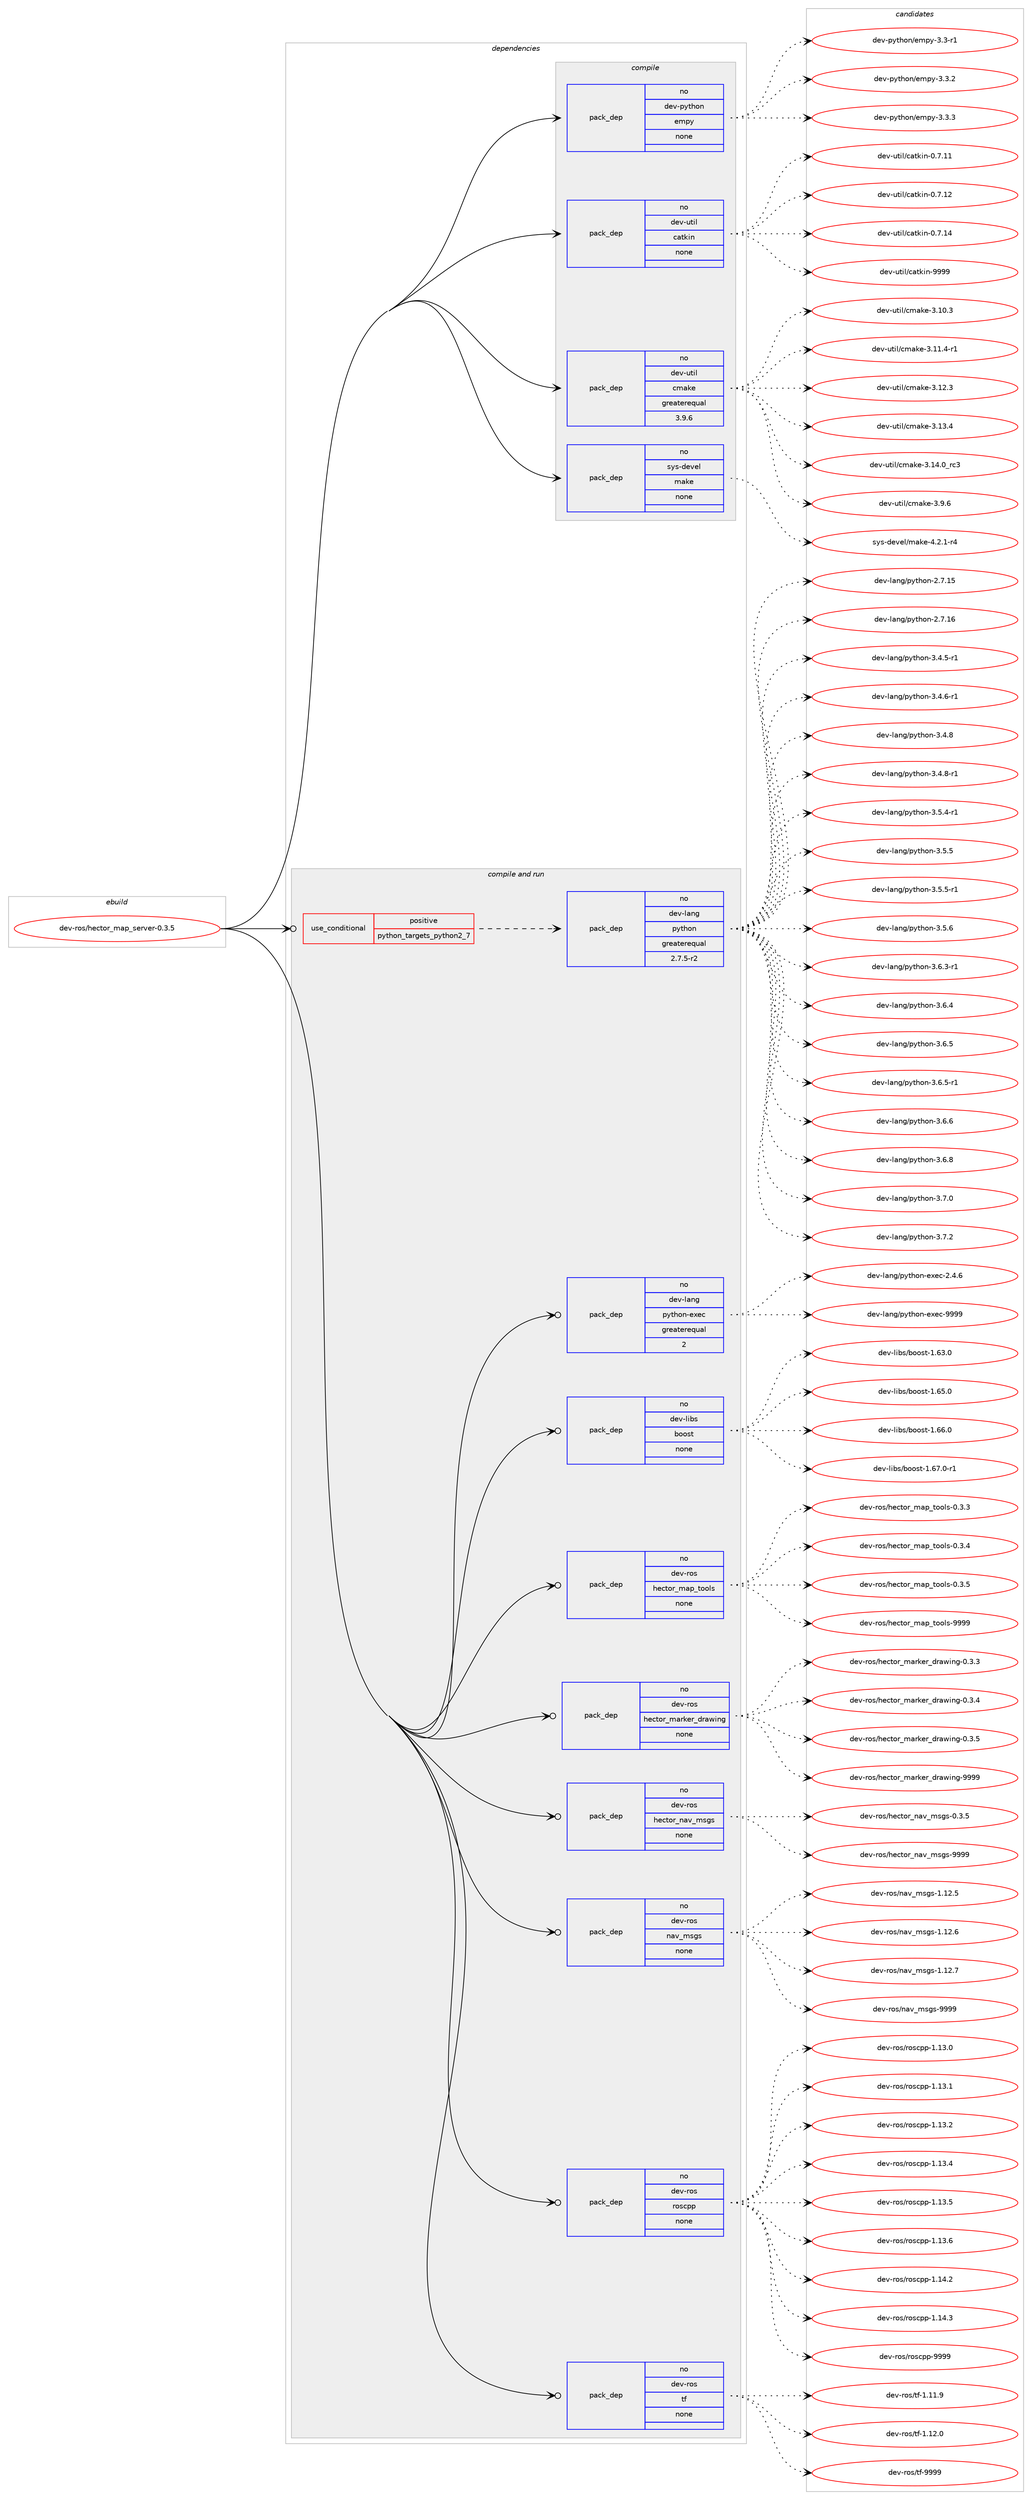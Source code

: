 digraph prolog {

# *************
# Graph options
# *************

newrank=true;
concentrate=true;
compound=true;
graph [rankdir=LR,fontname=Helvetica,fontsize=10,ranksep=1.5];#, ranksep=2.5, nodesep=0.2];
edge  [arrowhead=vee];
node  [fontname=Helvetica,fontsize=10];

# **********
# The ebuild
# **********

subgraph cluster_leftcol {
color=gray;
rank=same;
label=<<i>ebuild</i>>;
id [label="dev-ros/hector_map_server-0.3.5", color=red, width=4, href="../dev-ros/hector_map_server-0.3.5.svg"];
}

# ****************
# The dependencies
# ****************

subgraph cluster_midcol {
color=gray;
label=<<i>dependencies</i>>;
subgraph cluster_compile {
fillcolor="#eeeeee";
style=filled;
label=<<i>compile</i>>;
subgraph pack1044984 {
dependency1457007 [label=<<TABLE BORDER="0" CELLBORDER="1" CELLSPACING="0" CELLPADDING="4" WIDTH="220"><TR><TD ROWSPAN="6" CELLPADDING="30">pack_dep</TD></TR><TR><TD WIDTH="110">no</TD></TR><TR><TD>dev-python</TD></TR><TR><TD>empy</TD></TR><TR><TD>none</TD></TR><TR><TD></TD></TR></TABLE>>, shape=none, color=blue];
}
id:e -> dependency1457007:w [weight=20,style="solid",arrowhead="vee"];
subgraph pack1044985 {
dependency1457008 [label=<<TABLE BORDER="0" CELLBORDER="1" CELLSPACING="0" CELLPADDING="4" WIDTH="220"><TR><TD ROWSPAN="6" CELLPADDING="30">pack_dep</TD></TR><TR><TD WIDTH="110">no</TD></TR><TR><TD>dev-util</TD></TR><TR><TD>catkin</TD></TR><TR><TD>none</TD></TR><TR><TD></TD></TR></TABLE>>, shape=none, color=blue];
}
id:e -> dependency1457008:w [weight=20,style="solid",arrowhead="vee"];
subgraph pack1044986 {
dependency1457009 [label=<<TABLE BORDER="0" CELLBORDER="1" CELLSPACING="0" CELLPADDING="4" WIDTH="220"><TR><TD ROWSPAN="6" CELLPADDING="30">pack_dep</TD></TR><TR><TD WIDTH="110">no</TD></TR><TR><TD>dev-util</TD></TR><TR><TD>cmake</TD></TR><TR><TD>greaterequal</TD></TR><TR><TD>3.9.6</TD></TR></TABLE>>, shape=none, color=blue];
}
id:e -> dependency1457009:w [weight=20,style="solid",arrowhead="vee"];
subgraph pack1044987 {
dependency1457010 [label=<<TABLE BORDER="0" CELLBORDER="1" CELLSPACING="0" CELLPADDING="4" WIDTH="220"><TR><TD ROWSPAN="6" CELLPADDING="30">pack_dep</TD></TR><TR><TD WIDTH="110">no</TD></TR><TR><TD>sys-devel</TD></TR><TR><TD>make</TD></TR><TR><TD>none</TD></TR><TR><TD></TD></TR></TABLE>>, shape=none, color=blue];
}
id:e -> dependency1457010:w [weight=20,style="solid",arrowhead="vee"];
}
subgraph cluster_compileandrun {
fillcolor="#eeeeee";
style=filled;
label=<<i>compile and run</i>>;
subgraph cond388633 {
dependency1457011 [label=<<TABLE BORDER="0" CELLBORDER="1" CELLSPACING="0" CELLPADDING="4"><TR><TD ROWSPAN="3" CELLPADDING="10">use_conditional</TD></TR><TR><TD>positive</TD></TR><TR><TD>python_targets_python2_7</TD></TR></TABLE>>, shape=none, color=red];
subgraph pack1044988 {
dependency1457012 [label=<<TABLE BORDER="0" CELLBORDER="1" CELLSPACING="0" CELLPADDING="4" WIDTH="220"><TR><TD ROWSPAN="6" CELLPADDING="30">pack_dep</TD></TR><TR><TD WIDTH="110">no</TD></TR><TR><TD>dev-lang</TD></TR><TR><TD>python</TD></TR><TR><TD>greaterequal</TD></TR><TR><TD>2.7.5-r2</TD></TR></TABLE>>, shape=none, color=blue];
}
dependency1457011:e -> dependency1457012:w [weight=20,style="dashed",arrowhead="vee"];
}
id:e -> dependency1457011:w [weight=20,style="solid",arrowhead="odotvee"];
subgraph pack1044989 {
dependency1457013 [label=<<TABLE BORDER="0" CELLBORDER="1" CELLSPACING="0" CELLPADDING="4" WIDTH="220"><TR><TD ROWSPAN="6" CELLPADDING="30">pack_dep</TD></TR><TR><TD WIDTH="110">no</TD></TR><TR><TD>dev-lang</TD></TR><TR><TD>python-exec</TD></TR><TR><TD>greaterequal</TD></TR><TR><TD>2</TD></TR></TABLE>>, shape=none, color=blue];
}
id:e -> dependency1457013:w [weight=20,style="solid",arrowhead="odotvee"];
subgraph pack1044990 {
dependency1457014 [label=<<TABLE BORDER="0" CELLBORDER="1" CELLSPACING="0" CELLPADDING="4" WIDTH="220"><TR><TD ROWSPAN="6" CELLPADDING="30">pack_dep</TD></TR><TR><TD WIDTH="110">no</TD></TR><TR><TD>dev-libs</TD></TR><TR><TD>boost</TD></TR><TR><TD>none</TD></TR><TR><TD></TD></TR></TABLE>>, shape=none, color=blue];
}
id:e -> dependency1457014:w [weight=20,style="solid",arrowhead="odotvee"];
subgraph pack1044991 {
dependency1457015 [label=<<TABLE BORDER="0" CELLBORDER="1" CELLSPACING="0" CELLPADDING="4" WIDTH="220"><TR><TD ROWSPAN="6" CELLPADDING="30">pack_dep</TD></TR><TR><TD WIDTH="110">no</TD></TR><TR><TD>dev-ros</TD></TR><TR><TD>hector_map_tools</TD></TR><TR><TD>none</TD></TR><TR><TD></TD></TR></TABLE>>, shape=none, color=blue];
}
id:e -> dependency1457015:w [weight=20,style="solid",arrowhead="odotvee"];
subgraph pack1044992 {
dependency1457016 [label=<<TABLE BORDER="0" CELLBORDER="1" CELLSPACING="0" CELLPADDING="4" WIDTH="220"><TR><TD ROWSPAN="6" CELLPADDING="30">pack_dep</TD></TR><TR><TD WIDTH="110">no</TD></TR><TR><TD>dev-ros</TD></TR><TR><TD>hector_marker_drawing</TD></TR><TR><TD>none</TD></TR><TR><TD></TD></TR></TABLE>>, shape=none, color=blue];
}
id:e -> dependency1457016:w [weight=20,style="solid",arrowhead="odotvee"];
subgraph pack1044993 {
dependency1457017 [label=<<TABLE BORDER="0" CELLBORDER="1" CELLSPACING="0" CELLPADDING="4" WIDTH="220"><TR><TD ROWSPAN="6" CELLPADDING="30">pack_dep</TD></TR><TR><TD WIDTH="110">no</TD></TR><TR><TD>dev-ros</TD></TR><TR><TD>hector_nav_msgs</TD></TR><TR><TD>none</TD></TR><TR><TD></TD></TR></TABLE>>, shape=none, color=blue];
}
id:e -> dependency1457017:w [weight=20,style="solid",arrowhead="odotvee"];
subgraph pack1044994 {
dependency1457018 [label=<<TABLE BORDER="0" CELLBORDER="1" CELLSPACING="0" CELLPADDING="4" WIDTH="220"><TR><TD ROWSPAN="6" CELLPADDING="30">pack_dep</TD></TR><TR><TD WIDTH="110">no</TD></TR><TR><TD>dev-ros</TD></TR><TR><TD>nav_msgs</TD></TR><TR><TD>none</TD></TR><TR><TD></TD></TR></TABLE>>, shape=none, color=blue];
}
id:e -> dependency1457018:w [weight=20,style="solid",arrowhead="odotvee"];
subgraph pack1044995 {
dependency1457019 [label=<<TABLE BORDER="0" CELLBORDER="1" CELLSPACING="0" CELLPADDING="4" WIDTH="220"><TR><TD ROWSPAN="6" CELLPADDING="30">pack_dep</TD></TR><TR><TD WIDTH="110">no</TD></TR><TR><TD>dev-ros</TD></TR><TR><TD>roscpp</TD></TR><TR><TD>none</TD></TR><TR><TD></TD></TR></TABLE>>, shape=none, color=blue];
}
id:e -> dependency1457019:w [weight=20,style="solid",arrowhead="odotvee"];
subgraph pack1044996 {
dependency1457020 [label=<<TABLE BORDER="0" CELLBORDER="1" CELLSPACING="0" CELLPADDING="4" WIDTH="220"><TR><TD ROWSPAN="6" CELLPADDING="30">pack_dep</TD></TR><TR><TD WIDTH="110">no</TD></TR><TR><TD>dev-ros</TD></TR><TR><TD>tf</TD></TR><TR><TD>none</TD></TR><TR><TD></TD></TR></TABLE>>, shape=none, color=blue];
}
id:e -> dependency1457020:w [weight=20,style="solid",arrowhead="odotvee"];
}
subgraph cluster_run {
fillcolor="#eeeeee";
style=filled;
label=<<i>run</i>>;
}
}

# **************
# The candidates
# **************

subgraph cluster_choices {
rank=same;
color=gray;
label=<<i>candidates</i>>;

subgraph choice1044984 {
color=black;
nodesep=1;
choice1001011184511212111610411111047101109112121455146514511449 [label="dev-python/empy-3.3-r1", color=red, width=4,href="../dev-python/empy-3.3-r1.svg"];
choice1001011184511212111610411111047101109112121455146514650 [label="dev-python/empy-3.3.2", color=red, width=4,href="../dev-python/empy-3.3.2.svg"];
choice1001011184511212111610411111047101109112121455146514651 [label="dev-python/empy-3.3.3", color=red, width=4,href="../dev-python/empy-3.3.3.svg"];
dependency1457007:e -> choice1001011184511212111610411111047101109112121455146514511449:w [style=dotted,weight="100"];
dependency1457007:e -> choice1001011184511212111610411111047101109112121455146514650:w [style=dotted,weight="100"];
dependency1457007:e -> choice1001011184511212111610411111047101109112121455146514651:w [style=dotted,weight="100"];
}
subgraph choice1044985 {
color=black;
nodesep=1;
choice1001011184511711610510847999711610710511045484655464949 [label="dev-util/catkin-0.7.11", color=red, width=4,href="../dev-util/catkin-0.7.11.svg"];
choice1001011184511711610510847999711610710511045484655464950 [label="dev-util/catkin-0.7.12", color=red, width=4,href="../dev-util/catkin-0.7.12.svg"];
choice1001011184511711610510847999711610710511045484655464952 [label="dev-util/catkin-0.7.14", color=red, width=4,href="../dev-util/catkin-0.7.14.svg"];
choice100101118451171161051084799971161071051104557575757 [label="dev-util/catkin-9999", color=red, width=4,href="../dev-util/catkin-9999.svg"];
dependency1457008:e -> choice1001011184511711610510847999711610710511045484655464949:w [style=dotted,weight="100"];
dependency1457008:e -> choice1001011184511711610510847999711610710511045484655464950:w [style=dotted,weight="100"];
dependency1457008:e -> choice1001011184511711610510847999711610710511045484655464952:w [style=dotted,weight="100"];
dependency1457008:e -> choice100101118451171161051084799971161071051104557575757:w [style=dotted,weight="100"];
}
subgraph choice1044986 {
color=black;
nodesep=1;
choice1001011184511711610510847991099710710145514649484651 [label="dev-util/cmake-3.10.3", color=red, width=4,href="../dev-util/cmake-3.10.3.svg"];
choice10010111845117116105108479910997107101455146494946524511449 [label="dev-util/cmake-3.11.4-r1", color=red, width=4,href="../dev-util/cmake-3.11.4-r1.svg"];
choice1001011184511711610510847991099710710145514649504651 [label="dev-util/cmake-3.12.3", color=red, width=4,href="../dev-util/cmake-3.12.3.svg"];
choice1001011184511711610510847991099710710145514649514652 [label="dev-util/cmake-3.13.4", color=red, width=4,href="../dev-util/cmake-3.13.4.svg"];
choice1001011184511711610510847991099710710145514649524648951149951 [label="dev-util/cmake-3.14.0_rc3", color=red, width=4,href="../dev-util/cmake-3.14.0_rc3.svg"];
choice10010111845117116105108479910997107101455146574654 [label="dev-util/cmake-3.9.6", color=red, width=4,href="../dev-util/cmake-3.9.6.svg"];
dependency1457009:e -> choice1001011184511711610510847991099710710145514649484651:w [style=dotted,weight="100"];
dependency1457009:e -> choice10010111845117116105108479910997107101455146494946524511449:w [style=dotted,weight="100"];
dependency1457009:e -> choice1001011184511711610510847991099710710145514649504651:w [style=dotted,weight="100"];
dependency1457009:e -> choice1001011184511711610510847991099710710145514649514652:w [style=dotted,weight="100"];
dependency1457009:e -> choice1001011184511711610510847991099710710145514649524648951149951:w [style=dotted,weight="100"];
dependency1457009:e -> choice10010111845117116105108479910997107101455146574654:w [style=dotted,weight="100"];
}
subgraph choice1044987 {
color=black;
nodesep=1;
choice1151211154510010111810110847109971071014552465046494511452 [label="sys-devel/make-4.2.1-r4", color=red, width=4,href="../sys-devel/make-4.2.1-r4.svg"];
dependency1457010:e -> choice1151211154510010111810110847109971071014552465046494511452:w [style=dotted,weight="100"];
}
subgraph choice1044988 {
color=black;
nodesep=1;
choice10010111845108971101034711212111610411111045504655464953 [label="dev-lang/python-2.7.15", color=red, width=4,href="../dev-lang/python-2.7.15.svg"];
choice10010111845108971101034711212111610411111045504655464954 [label="dev-lang/python-2.7.16", color=red, width=4,href="../dev-lang/python-2.7.16.svg"];
choice1001011184510897110103471121211161041111104551465246534511449 [label="dev-lang/python-3.4.5-r1", color=red, width=4,href="../dev-lang/python-3.4.5-r1.svg"];
choice1001011184510897110103471121211161041111104551465246544511449 [label="dev-lang/python-3.4.6-r1", color=red, width=4,href="../dev-lang/python-3.4.6-r1.svg"];
choice100101118451089711010347112121116104111110455146524656 [label="dev-lang/python-3.4.8", color=red, width=4,href="../dev-lang/python-3.4.8.svg"];
choice1001011184510897110103471121211161041111104551465246564511449 [label="dev-lang/python-3.4.8-r1", color=red, width=4,href="../dev-lang/python-3.4.8-r1.svg"];
choice1001011184510897110103471121211161041111104551465346524511449 [label="dev-lang/python-3.5.4-r1", color=red, width=4,href="../dev-lang/python-3.5.4-r1.svg"];
choice100101118451089711010347112121116104111110455146534653 [label="dev-lang/python-3.5.5", color=red, width=4,href="../dev-lang/python-3.5.5.svg"];
choice1001011184510897110103471121211161041111104551465346534511449 [label="dev-lang/python-3.5.5-r1", color=red, width=4,href="../dev-lang/python-3.5.5-r1.svg"];
choice100101118451089711010347112121116104111110455146534654 [label="dev-lang/python-3.5.6", color=red, width=4,href="../dev-lang/python-3.5.6.svg"];
choice1001011184510897110103471121211161041111104551465446514511449 [label="dev-lang/python-3.6.3-r1", color=red, width=4,href="../dev-lang/python-3.6.3-r1.svg"];
choice100101118451089711010347112121116104111110455146544652 [label="dev-lang/python-3.6.4", color=red, width=4,href="../dev-lang/python-3.6.4.svg"];
choice100101118451089711010347112121116104111110455146544653 [label="dev-lang/python-3.6.5", color=red, width=4,href="../dev-lang/python-3.6.5.svg"];
choice1001011184510897110103471121211161041111104551465446534511449 [label="dev-lang/python-3.6.5-r1", color=red, width=4,href="../dev-lang/python-3.6.5-r1.svg"];
choice100101118451089711010347112121116104111110455146544654 [label="dev-lang/python-3.6.6", color=red, width=4,href="../dev-lang/python-3.6.6.svg"];
choice100101118451089711010347112121116104111110455146544656 [label="dev-lang/python-3.6.8", color=red, width=4,href="../dev-lang/python-3.6.8.svg"];
choice100101118451089711010347112121116104111110455146554648 [label="dev-lang/python-3.7.0", color=red, width=4,href="../dev-lang/python-3.7.0.svg"];
choice100101118451089711010347112121116104111110455146554650 [label="dev-lang/python-3.7.2", color=red, width=4,href="../dev-lang/python-3.7.2.svg"];
dependency1457012:e -> choice10010111845108971101034711212111610411111045504655464953:w [style=dotted,weight="100"];
dependency1457012:e -> choice10010111845108971101034711212111610411111045504655464954:w [style=dotted,weight="100"];
dependency1457012:e -> choice1001011184510897110103471121211161041111104551465246534511449:w [style=dotted,weight="100"];
dependency1457012:e -> choice1001011184510897110103471121211161041111104551465246544511449:w [style=dotted,weight="100"];
dependency1457012:e -> choice100101118451089711010347112121116104111110455146524656:w [style=dotted,weight="100"];
dependency1457012:e -> choice1001011184510897110103471121211161041111104551465246564511449:w [style=dotted,weight="100"];
dependency1457012:e -> choice1001011184510897110103471121211161041111104551465346524511449:w [style=dotted,weight="100"];
dependency1457012:e -> choice100101118451089711010347112121116104111110455146534653:w [style=dotted,weight="100"];
dependency1457012:e -> choice1001011184510897110103471121211161041111104551465346534511449:w [style=dotted,weight="100"];
dependency1457012:e -> choice100101118451089711010347112121116104111110455146534654:w [style=dotted,weight="100"];
dependency1457012:e -> choice1001011184510897110103471121211161041111104551465446514511449:w [style=dotted,weight="100"];
dependency1457012:e -> choice100101118451089711010347112121116104111110455146544652:w [style=dotted,weight="100"];
dependency1457012:e -> choice100101118451089711010347112121116104111110455146544653:w [style=dotted,weight="100"];
dependency1457012:e -> choice1001011184510897110103471121211161041111104551465446534511449:w [style=dotted,weight="100"];
dependency1457012:e -> choice100101118451089711010347112121116104111110455146544654:w [style=dotted,weight="100"];
dependency1457012:e -> choice100101118451089711010347112121116104111110455146544656:w [style=dotted,weight="100"];
dependency1457012:e -> choice100101118451089711010347112121116104111110455146554648:w [style=dotted,weight="100"];
dependency1457012:e -> choice100101118451089711010347112121116104111110455146554650:w [style=dotted,weight="100"];
}
subgraph choice1044989 {
color=black;
nodesep=1;
choice1001011184510897110103471121211161041111104510112010199455046524654 [label="dev-lang/python-exec-2.4.6", color=red, width=4,href="../dev-lang/python-exec-2.4.6.svg"];
choice10010111845108971101034711212111610411111045101120101994557575757 [label="dev-lang/python-exec-9999", color=red, width=4,href="../dev-lang/python-exec-9999.svg"];
dependency1457013:e -> choice1001011184510897110103471121211161041111104510112010199455046524654:w [style=dotted,weight="100"];
dependency1457013:e -> choice10010111845108971101034711212111610411111045101120101994557575757:w [style=dotted,weight="100"];
}
subgraph choice1044990 {
color=black;
nodesep=1;
choice1001011184510810598115479811111111511645494654514648 [label="dev-libs/boost-1.63.0", color=red, width=4,href="../dev-libs/boost-1.63.0.svg"];
choice1001011184510810598115479811111111511645494654534648 [label="dev-libs/boost-1.65.0", color=red, width=4,href="../dev-libs/boost-1.65.0.svg"];
choice1001011184510810598115479811111111511645494654544648 [label="dev-libs/boost-1.66.0", color=red, width=4,href="../dev-libs/boost-1.66.0.svg"];
choice10010111845108105981154798111111115116454946545546484511449 [label="dev-libs/boost-1.67.0-r1", color=red, width=4,href="../dev-libs/boost-1.67.0-r1.svg"];
dependency1457014:e -> choice1001011184510810598115479811111111511645494654514648:w [style=dotted,weight="100"];
dependency1457014:e -> choice1001011184510810598115479811111111511645494654534648:w [style=dotted,weight="100"];
dependency1457014:e -> choice1001011184510810598115479811111111511645494654544648:w [style=dotted,weight="100"];
dependency1457014:e -> choice10010111845108105981154798111111115116454946545546484511449:w [style=dotted,weight="100"];
}
subgraph choice1044991 {
color=black;
nodesep=1;
choice100101118451141111154710410199116111114951099711295116111111108115454846514651 [label="dev-ros/hector_map_tools-0.3.3", color=red, width=4,href="../dev-ros/hector_map_tools-0.3.3.svg"];
choice100101118451141111154710410199116111114951099711295116111111108115454846514652 [label="dev-ros/hector_map_tools-0.3.4", color=red, width=4,href="../dev-ros/hector_map_tools-0.3.4.svg"];
choice100101118451141111154710410199116111114951099711295116111111108115454846514653 [label="dev-ros/hector_map_tools-0.3.5", color=red, width=4,href="../dev-ros/hector_map_tools-0.3.5.svg"];
choice1001011184511411111547104101991161111149510997112951161111111081154557575757 [label="dev-ros/hector_map_tools-9999", color=red, width=4,href="../dev-ros/hector_map_tools-9999.svg"];
dependency1457015:e -> choice100101118451141111154710410199116111114951099711295116111111108115454846514651:w [style=dotted,weight="100"];
dependency1457015:e -> choice100101118451141111154710410199116111114951099711295116111111108115454846514652:w [style=dotted,weight="100"];
dependency1457015:e -> choice100101118451141111154710410199116111114951099711295116111111108115454846514653:w [style=dotted,weight="100"];
dependency1457015:e -> choice1001011184511411111547104101991161111149510997112951161111111081154557575757:w [style=dotted,weight="100"];
}
subgraph choice1044992 {
color=black;
nodesep=1;
choice10010111845114111115471041019911611111495109971141071011149510011497119105110103454846514651 [label="dev-ros/hector_marker_drawing-0.3.3", color=red, width=4,href="../dev-ros/hector_marker_drawing-0.3.3.svg"];
choice10010111845114111115471041019911611111495109971141071011149510011497119105110103454846514652 [label="dev-ros/hector_marker_drawing-0.3.4", color=red, width=4,href="../dev-ros/hector_marker_drawing-0.3.4.svg"];
choice10010111845114111115471041019911611111495109971141071011149510011497119105110103454846514653 [label="dev-ros/hector_marker_drawing-0.3.5", color=red, width=4,href="../dev-ros/hector_marker_drawing-0.3.5.svg"];
choice100101118451141111154710410199116111114951099711410710111495100114971191051101034557575757 [label="dev-ros/hector_marker_drawing-9999", color=red, width=4,href="../dev-ros/hector_marker_drawing-9999.svg"];
dependency1457016:e -> choice10010111845114111115471041019911611111495109971141071011149510011497119105110103454846514651:w [style=dotted,weight="100"];
dependency1457016:e -> choice10010111845114111115471041019911611111495109971141071011149510011497119105110103454846514652:w [style=dotted,weight="100"];
dependency1457016:e -> choice10010111845114111115471041019911611111495109971141071011149510011497119105110103454846514653:w [style=dotted,weight="100"];
dependency1457016:e -> choice100101118451141111154710410199116111114951099711410710111495100114971191051101034557575757:w [style=dotted,weight="100"];
}
subgraph choice1044993 {
color=black;
nodesep=1;
choice100101118451141111154710410199116111114951109711895109115103115454846514653 [label="dev-ros/hector_nav_msgs-0.3.5", color=red, width=4,href="../dev-ros/hector_nav_msgs-0.3.5.svg"];
choice1001011184511411111547104101991161111149511097118951091151031154557575757 [label="dev-ros/hector_nav_msgs-9999", color=red, width=4,href="../dev-ros/hector_nav_msgs-9999.svg"];
dependency1457017:e -> choice100101118451141111154710410199116111114951109711895109115103115454846514653:w [style=dotted,weight="100"];
dependency1457017:e -> choice1001011184511411111547104101991161111149511097118951091151031154557575757:w [style=dotted,weight="100"];
}
subgraph choice1044994 {
color=black;
nodesep=1;
choice1001011184511411111547110971189510911510311545494649504653 [label="dev-ros/nav_msgs-1.12.5", color=red, width=4,href="../dev-ros/nav_msgs-1.12.5.svg"];
choice1001011184511411111547110971189510911510311545494649504654 [label="dev-ros/nav_msgs-1.12.6", color=red, width=4,href="../dev-ros/nav_msgs-1.12.6.svg"];
choice1001011184511411111547110971189510911510311545494649504655 [label="dev-ros/nav_msgs-1.12.7", color=red, width=4,href="../dev-ros/nav_msgs-1.12.7.svg"];
choice100101118451141111154711097118951091151031154557575757 [label="dev-ros/nav_msgs-9999", color=red, width=4,href="../dev-ros/nav_msgs-9999.svg"];
dependency1457018:e -> choice1001011184511411111547110971189510911510311545494649504653:w [style=dotted,weight="100"];
dependency1457018:e -> choice1001011184511411111547110971189510911510311545494649504654:w [style=dotted,weight="100"];
dependency1457018:e -> choice1001011184511411111547110971189510911510311545494649504655:w [style=dotted,weight="100"];
dependency1457018:e -> choice100101118451141111154711097118951091151031154557575757:w [style=dotted,weight="100"];
}
subgraph choice1044995 {
color=black;
nodesep=1;
choice10010111845114111115471141111159911211245494649514648 [label="dev-ros/roscpp-1.13.0", color=red, width=4,href="../dev-ros/roscpp-1.13.0.svg"];
choice10010111845114111115471141111159911211245494649514649 [label="dev-ros/roscpp-1.13.1", color=red, width=4,href="../dev-ros/roscpp-1.13.1.svg"];
choice10010111845114111115471141111159911211245494649514650 [label="dev-ros/roscpp-1.13.2", color=red, width=4,href="../dev-ros/roscpp-1.13.2.svg"];
choice10010111845114111115471141111159911211245494649514652 [label="dev-ros/roscpp-1.13.4", color=red, width=4,href="../dev-ros/roscpp-1.13.4.svg"];
choice10010111845114111115471141111159911211245494649514653 [label="dev-ros/roscpp-1.13.5", color=red, width=4,href="../dev-ros/roscpp-1.13.5.svg"];
choice10010111845114111115471141111159911211245494649514654 [label="dev-ros/roscpp-1.13.6", color=red, width=4,href="../dev-ros/roscpp-1.13.6.svg"];
choice10010111845114111115471141111159911211245494649524650 [label="dev-ros/roscpp-1.14.2", color=red, width=4,href="../dev-ros/roscpp-1.14.2.svg"];
choice10010111845114111115471141111159911211245494649524651 [label="dev-ros/roscpp-1.14.3", color=red, width=4,href="../dev-ros/roscpp-1.14.3.svg"];
choice1001011184511411111547114111115991121124557575757 [label="dev-ros/roscpp-9999", color=red, width=4,href="../dev-ros/roscpp-9999.svg"];
dependency1457019:e -> choice10010111845114111115471141111159911211245494649514648:w [style=dotted,weight="100"];
dependency1457019:e -> choice10010111845114111115471141111159911211245494649514649:w [style=dotted,weight="100"];
dependency1457019:e -> choice10010111845114111115471141111159911211245494649514650:w [style=dotted,weight="100"];
dependency1457019:e -> choice10010111845114111115471141111159911211245494649514652:w [style=dotted,weight="100"];
dependency1457019:e -> choice10010111845114111115471141111159911211245494649514653:w [style=dotted,weight="100"];
dependency1457019:e -> choice10010111845114111115471141111159911211245494649514654:w [style=dotted,weight="100"];
dependency1457019:e -> choice10010111845114111115471141111159911211245494649524650:w [style=dotted,weight="100"];
dependency1457019:e -> choice10010111845114111115471141111159911211245494649524651:w [style=dotted,weight="100"];
dependency1457019:e -> choice1001011184511411111547114111115991121124557575757:w [style=dotted,weight="100"];
}
subgraph choice1044996 {
color=black;
nodesep=1;
choice100101118451141111154711610245494649494657 [label="dev-ros/tf-1.11.9", color=red, width=4,href="../dev-ros/tf-1.11.9.svg"];
choice100101118451141111154711610245494649504648 [label="dev-ros/tf-1.12.0", color=red, width=4,href="../dev-ros/tf-1.12.0.svg"];
choice10010111845114111115471161024557575757 [label="dev-ros/tf-9999", color=red, width=4,href="../dev-ros/tf-9999.svg"];
dependency1457020:e -> choice100101118451141111154711610245494649494657:w [style=dotted,weight="100"];
dependency1457020:e -> choice100101118451141111154711610245494649504648:w [style=dotted,weight="100"];
dependency1457020:e -> choice10010111845114111115471161024557575757:w [style=dotted,weight="100"];
}
}

}
